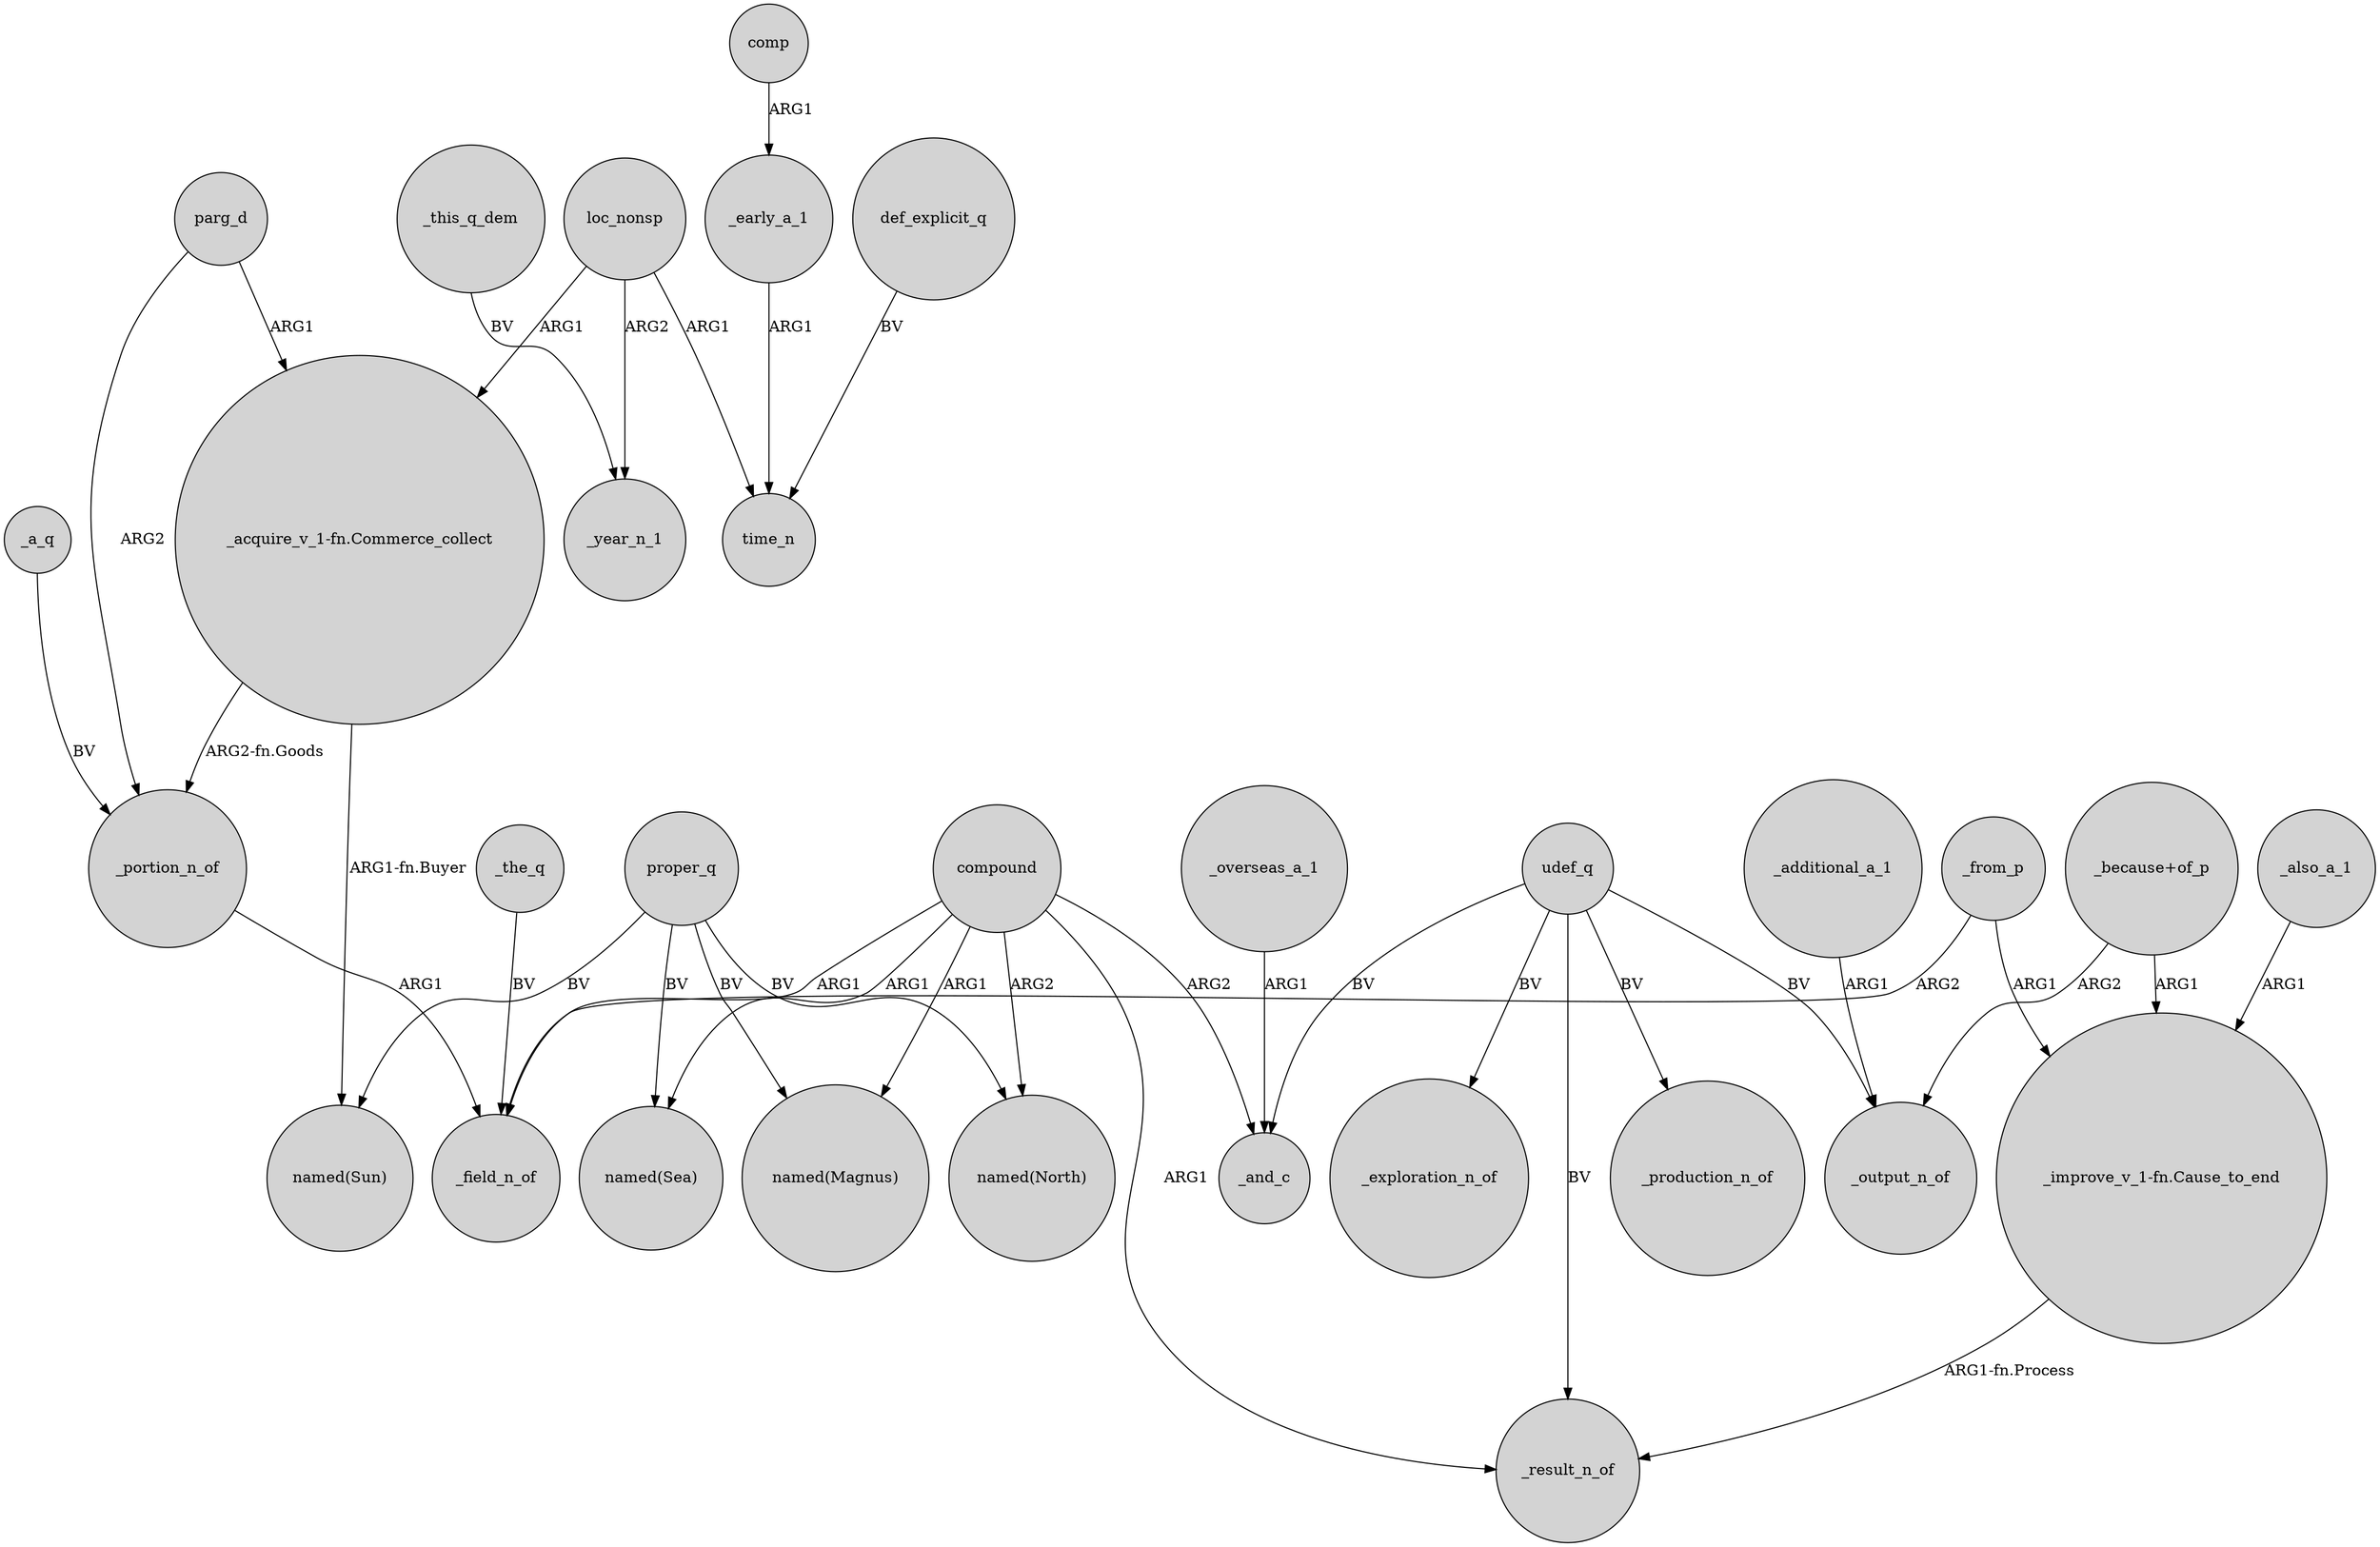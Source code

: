 digraph {
	node [shape=circle style=filled]
	_early_a_1 -> time_n [label=ARG1]
	proper_q -> "named(Magnus)" [label=BV]
	proper_q -> "named(North)" [label=BV]
	_also_a_1 -> "_improve_v_1-fn.Cause_to_end" [label=ARG1]
	_from_p -> _field_n_of [label=ARG2]
	"_acquire_v_1-fn.Commerce_collect" -> _portion_n_of [label="ARG2-fn.Goods"]
	compound -> "named(Magnus)" [label=ARG1]
	_additional_a_1 -> _output_n_of [label=ARG1]
	comp -> _early_a_1 [label=ARG1]
	loc_nonsp -> "_acquire_v_1-fn.Commerce_collect" [label=ARG1]
	"_because+of_p" -> "_improve_v_1-fn.Cause_to_end" [label=ARG1]
	udef_q -> _and_c [label=BV]
	_overseas_a_1 -> _and_c [label=ARG1]
	compound -> _field_n_of [label=ARG1]
	compound -> _and_c [label=ARG2]
	loc_nonsp -> _year_n_1 [label=ARG2]
	udef_q -> _output_n_of [label=BV]
	proper_q -> "named(Sun)" [label=BV]
	compound -> "named(Sea)" [label=ARG1]
	_a_q -> _portion_n_of [label=BV]
	udef_q -> _exploration_n_of [label=BV]
	_portion_n_of -> _field_n_of [label=ARG1]
	_this_q_dem -> _year_n_1 [label=BV]
	"_because+of_p" -> _output_n_of [label=ARG2]
	"_acquire_v_1-fn.Commerce_collect" -> "named(Sun)" [label="ARG1-fn.Buyer"]
	loc_nonsp -> time_n [label=ARG1]
	parg_d -> "_acquire_v_1-fn.Commerce_collect" [label=ARG1]
	_the_q -> _field_n_of [label=BV]
	def_explicit_q -> time_n [label=BV]
	compound -> "named(North)" [label=ARG2]
	"_improve_v_1-fn.Cause_to_end" -> _result_n_of [label="ARG1-fn.Process"]
	compound -> _result_n_of [label=ARG1]
	udef_q -> _result_n_of [label=BV]
	parg_d -> _portion_n_of [label=ARG2]
	udef_q -> _production_n_of [label=BV]
	proper_q -> "named(Sea)" [label=BV]
	_from_p -> "_improve_v_1-fn.Cause_to_end" [label=ARG1]
}
